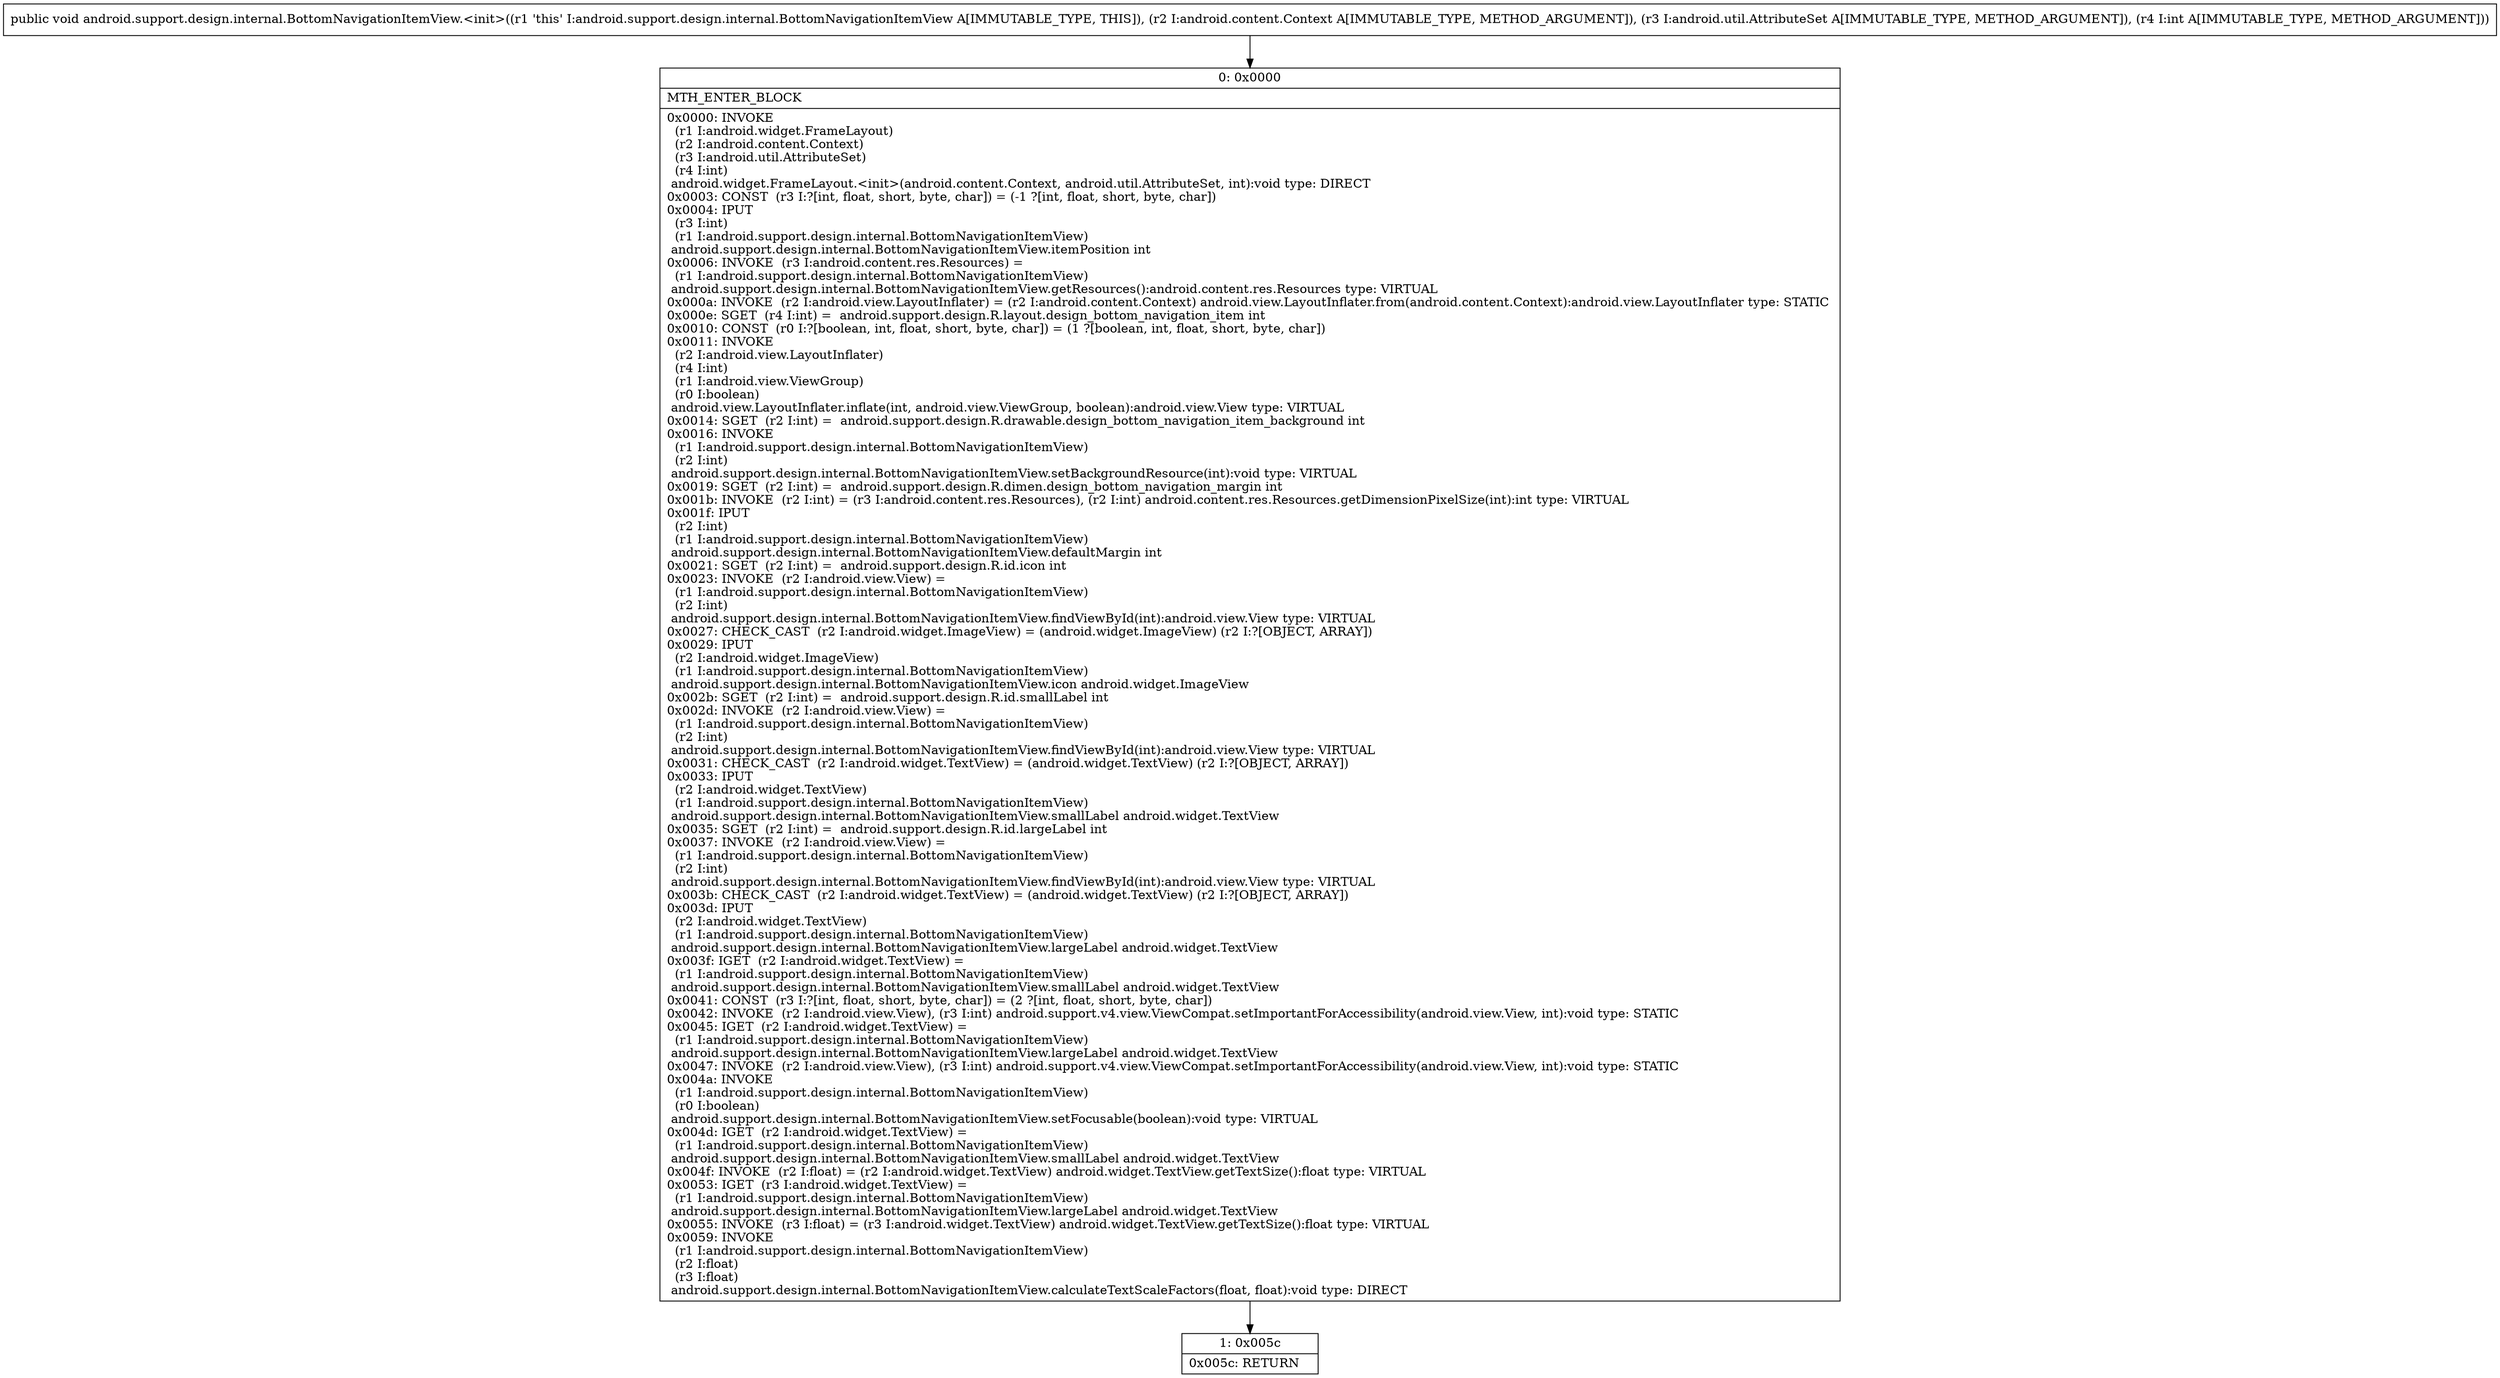digraph "CFG forandroid.support.design.internal.BottomNavigationItemView.\<init\>(Landroid\/content\/Context;Landroid\/util\/AttributeSet;I)V" {
Node_0 [shape=record,label="{0\:\ 0x0000|MTH_ENTER_BLOCK\l|0x0000: INVOKE  \l  (r1 I:android.widget.FrameLayout)\l  (r2 I:android.content.Context)\l  (r3 I:android.util.AttributeSet)\l  (r4 I:int)\l android.widget.FrameLayout.\<init\>(android.content.Context, android.util.AttributeSet, int):void type: DIRECT \l0x0003: CONST  (r3 I:?[int, float, short, byte, char]) = (\-1 ?[int, float, short, byte, char]) \l0x0004: IPUT  \l  (r3 I:int)\l  (r1 I:android.support.design.internal.BottomNavigationItemView)\l android.support.design.internal.BottomNavigationItemView.itemPosition int \l0x0006: INVOKE  (r3 I:android.content.res.Resources) = \l  (r1 I:android.support.design.internal.BottomNavigationItemView)\l android.support.design.internal.BottomNavigationItemView.getResources():android.content.res.Resources type: VIRTUAL \l0x000a: INVOKE  (r2 I:android.view.LayoutInflater) = (r2 I:android.content.Context) android.view.LayoutInflater.from(android.content.Context):android.view.LayoutInflater type: STATIC \l0x000e: SGET  (r4 I:int) =  android.support.design.R.layout.design_bottom_navigation_item int \l0x0010: CONST  (r0 I:?[boolean, int, float, short, byte, char]) = (1 ?[boolean, int, float, short, byte, char]) \l0x0011: INVOKE  \l  (r2 I:android.view.LayoutInflater)\l  (r4 I:int)\l  (r1 I:android.view.ViewGroup)\l  (r0 I:boolean)\l android.view.LayoutInflater.inflate(int, android.view.ViewGroup, boolean):android.view.View type: VIRTUAL \l0x0014: SGET  (r2 I:int) =  android.support.design.R.drawable.design_bottom_navigation_item_background int \l0x0016: INVOKE  \l  (r1 I:android.support.design.internal.BottomNavigationItemView)\l  (r2 I:int)\l android.support.design.internal.BottomNavigationItemView.setBackgroundResource(int):void type: VIRTUAL \l0x0019: SGET  (r2 I:int) =  android.support.design.R.dimen.design_bottom_navigation_margin int \l0x001b: INVOKE  (r2 I:int) = (r3 I:android.content.res.Resources), (r2 I:int) android.content.res.Resources.getDimensionPixelSize(int):int type: VIRTUAL \l0x001f: IPUT  \l  (r2 I:int)\l  (r1 I:android.support.design.internal.BottomNavigationItemView)\l android.support.design.internal.BottomNavigationItemView.defaultMargin int \l0x0021: SGET  (r2 I:int) =  android.support.design.R.id.icon int \l0x0023: INVOKE  (r2 I:android.view.View) = \l  (r1 I:android.support.design.internal.BottomNavigationItemView)\l  (r2 I:int)\l android.support.design.internal.BottomNavigationItemView.findViewById(int):android.view.View type: VIRTUAL \l0x0027: CHECK_CAST  (r2 I:android.widget.ImageView) = (android.widget.ImageView) (r2 I:?[OBJECT, ARRAY]) \l0x0029: IPUT  \l  (r2 I:android.widget.ImageView)\l  (r1 I:android.support.design.internal.BottomNavigationItemView)\l android.support.design.internal.BottomNavigationItemView.icon android.widget.ImageView \l0x002b: SGET  (r2 I:int) =  android.support.design.R.id.smallLabel int \l0x002d: INVOKE  (r2 I:android.view.View) = \l  (r1 I:android.support.design.internal.BottomNavigationItemView)\l  (r2 I:int)\l android.support.design.internal.BottomNavigationItemView.findViewById(int):android.view.View type: VIRTUAL \l0x0031: CHECK_CAST  (r2 I:android.widget.TextView) = (android.widget.TextView) (r2 I:?[OBJECT, ARRAY]) \l0x0033: IPUT  \l  (r2 I:android.widget.TextView)\l  (r1 I:android.support.design.internal.BottomNavigationItemView)\l android.support.design.internal.BottomNavigationItemView.smallLabel android.widget.TextView \l0x0035: SGET  (r2 I:int) =  android.support.design.R.id.largeLabel int \l0x0037: INVOKE  (r2 I:android.view.View) = \l  (r1 I:android.support.design.internal.BottomNavigationItemView)\l  (r2 I:int)\l android.support.design.internal.BottomNavigationItemView.findViewById(int):android.view.View type: VIRTUAL \l0x003b: CHECK_CAST  (r2 I:android.widget.TextView) = (android.widget.TextView) (r2 I:?[OBJECT, ARRAY]) \l0x003d: IPUT  \l  (r2 I:android.widget.TextView)\l  (r1 I:android.support.design.internal.BottomNavigationItemView)\l android.support.design.internal.BottomNavigationItemView.largeLabel android.widget.TextView \l0x003f: IGET  (r2 I:android.widget.TextView) = \l  (r1 I:android.support.design.internal.BottomNavigationItemView)\l android.support.design.internal.BottomNavigationItemView.smallLabel android.widget.TextView \l0x0041: CONST  (r3 I:?[int, float, short, byte, char]) = (2 ?[int, float, short, byte, char]) \l0x0042: INVOKE  (r2 I:android.view.View), (r3 I:int) android.support.v4.view.ViewCompat.setImportantForAccessibility(android.view.View, int):void type: STATIC \l0x0045: IGET  (r2 I:android.widget.TextView) = \l  (r1 I:android.support.design.internal.BottomNavigationItemView)\l android.support.design.internal.BottomNavigationItemView.largeLabel android.widget.TextView \l0x0047: INVOKE  (r2 I:android.view.View), (r3 I:int) android.support.v4.view.ViewCompat.setImportantForAccessibility(android.view.View, int):void type: STATIC \l0x004a: INVOKE  \l  (r1 I:android.support.design.internal.BottomNavigationItemView)\l  (r0 I:boolean)\l android.support.design.internal.BottomNavigationItemView.setFocusable(boolean):void type: VIRTUAL \l0x004d: IGET  (r2 I:android.widget.TextView) = \l  (r1 I:android.support.design.internal.BottomNavigationItemView)\l android.support.design.internal.BottomNavigationItemView.smallLabel android.widget.TextView \l0x004f: INVOKE  (r2 I:float) = (r2 I:android.widget.TextView) android.widget.TextView.getTextSize():float type: VIRTUAL \l0x0053: IGET  (r3 I:android.widget.TextView) = \l  (r1 I:android.support.design.internal.BottomNavigationItemView)\l android.support.design.internal.BottomNavigationItemView.largeLabel android.widget.TextView \l0x0055: INVOKE  (r3 I:float) = (r3 I:android.widget.TextView) android.widget.TextView.getTextSize():float type: VIRTUAL \l0x0059: INVOKE  \l  (r1 I:android.support.design.internal.BottomNavigationItemView)\l  (r2 I:float)\l  (r3 I:float)\l android.support.design.internal.BottomNavigationItemView.calculateTextScaleFactors(float, float):void type: DIRECT \l}"];
Node_1 [shape=record,label="{1\:\ 0x005c|0x005c: RETURN   \l}"];
MethodNode[shape=record,label="{public void android.support.design.internal.BottomNavigationItemView.\<init\>((r1 'this' I:android.support.design.internal.BottomNavigationItemView A[IMMUTABLE_TYPE, THIS]), (r2 I:android.content.Context A[IMMUTABLE_TYPE, METHOD_ARGUMENT]), (r3 I:android.util.AttributeSet A[IMMUTABLE_TYPE, METHOD_ARGUMENT]), (r4 I:int A[IMMUTABLE_TYPE, METHOD_ARGUMENT])) }"];
MethodNode -> Node_0;
Node_0 -> Node_1;
}


